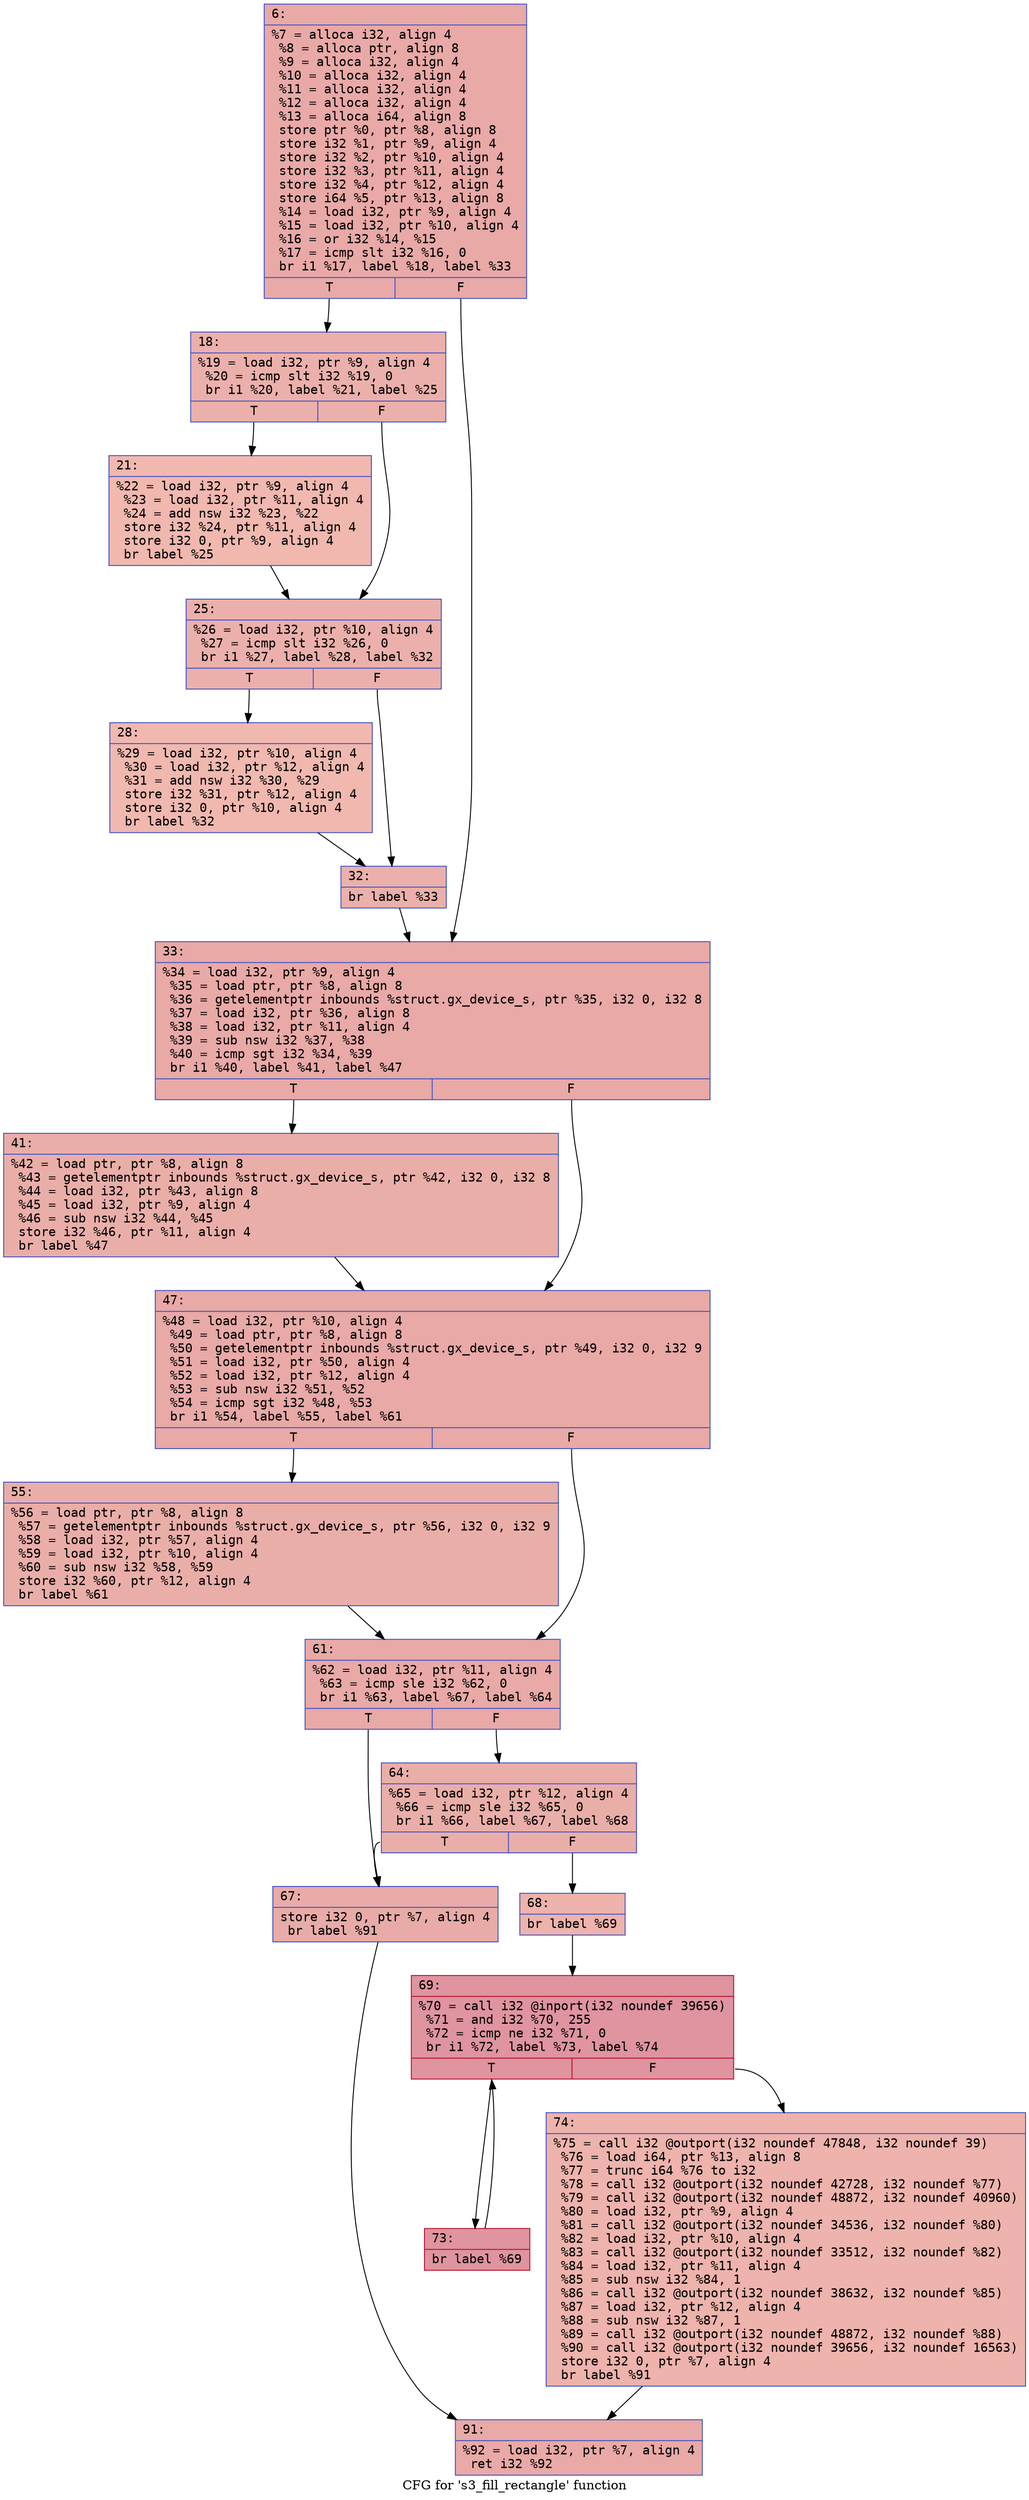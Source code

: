 digraph "CFG for 's3_fill_rectangle' function" {
	label="CFG for 's3_fill_rectangle' function";

	Node0x6000030d9f90 [shape=record,color="#3d50c3ff", style=filled, fillcolor="#ca3b3770" fontname="Courier",label="{6:\l|  %7 = alloca i32, align 4\l  %8 = alloca ptr, align 8\l  %9 = alloca i32, align 4\l  %10 = alloca i32, align 4\l  %11 = alloca i32, align 4\l  %12 = alloca i32, align 4\l  %13 = alloca i64, align 8\l  store ptr %0, ptr %8, align 8\l  store i32 %1, ptr %9, align 4\l  store i32 %2, ptr %10, align 4\l  store i32 %3, ptr %11, align 4\l  store i32 %4, ptr %12, align 4\l  store i64 %5, ptr %13, align 8\l  %14 = load i32, ptr %9, align 4\l  %15 = load i32, ptr %10, align 4\l  %16 = or i32 %14, %15\l  %17 = icmp slt i32 %16, 0\l  br i1 %17, label %18, label %33\l|{<s0>T|<s1>F}}"];
	Node0x6000030d9f90:s0 -> Node0x6000030da300[tooltip="6 -> 18\nProbability 37.50%" ];
	Node0x6000030d9f90:s1 -> Node0x6000030da490[tooltip="6 -> 33\nProbability 62.50%" ];
	Node0x6000030da300 [shape=record,color="#3d50c3ff", style=filled, fillcolor="#d24b4070" fontname="Courier",label="{18:\l|  %19 = load i32, ptr %9, align 4\l  %20 = icmp slt i32 %19, 0\l  br i1 %20, label %21, label %25\l|{<s0>T|<s1>F}}"];
	Node0x6000030da300:s0 -> Node0x6000030da350[tooltip="18 -> 21\nProbability 37.50%" ];
	Node0x6000030da300:s1 -> Node0x6000030da3a0[tooltip="18 -> 25\nProbability 62.50%" ];
	Node0x6000030da350 [shape=record,color="#3d50c3ff", style=filled, fillcolor="#dc5d4a70" fontname="Courier",label="{21:\l|  %22 = load i32, ptr %9, align 4\l  %23 = load i32, ptr %11, align 4\l  %24 = add nsw i32 %23, %22\l  store i32 %24, ptr %11, align 4\l  store i32 0, ptr %9, align 4\l  br label %25\l}"];
	Node0x6000030da350 -> Node0x6000030da3a0[tooltip="21 -> 25\nProbability 100.00%" ];
	Node0x6000030da3a0 [shape=record,color="#3d50c3ff", style=filled, fillcolor="#d24b4070" fontname="Courier",label="{25:\l|  %26 = load i32, ptr %10, align 4\l  %27 = icmp slt i32 %26, 0\l  br i1 %27, label %28, label %32\l|{<s0>T|<s1>F}}"];
	Node0x6000030da3a0:s0 -> Node0x6000030da3f0[tooltip="25 -> 28\nProbability 37.50%" ];
	Node0x6000030da3a0:s1 -> Node0x6000030da440[tooltip="25 -> 32\nProbability 62.50%" ];
	Node0x6000030da3f0 [shape=record,color="#3d50c3ff", style=filled, fillcolor="#dc5d4a70" fontname="Courier",label="{28:\l|  %29 = load i32, ptr %10, align 4\l  %30 = load i32, ptr %12, align 4\l  %31 = add nsw i32 %30, %29\l  store i32 %31, ptr %12, align 4\l  store i32 0, ptr %10, align 4\l  br label %32\l}"];
	Node0x6000030da3f0 -> Node0x6000030da440[tooltip="28 -> 32\nProbability 100.00%" ];
	Node0x6000030da440 [shape=record,color="#3d50c3ff", style=filled, fillcolor="#d24b4070" fontname="Courier",label="{32:\l|  br label %33\l}"];
	Node0x6000030da440 -> Node0x6000030da490[tooltip="32 -> 33\nProbability 100.00%" ];
	Node0x6000030da490 [shape=record,color="#3d50c3ff", style=filled, fillcolor="#ca3b3770" fontname="Courier",label="{33:\l|  %34 = load i32, ptr %9, align 4\l  %35 = load ptr, ptr %8, align 8\l  %36 = getelementptr inbounds %struct.gx_device_s, ptr %35, i32 0, i32 8\l  %37 = load i32, ptr %36, align 8\l  %38 = load i32, ptr %11, align 4\l  %39 = sub nsw i32 %37, %38\l  %40 = icmp sgt i32 %34, %39\l  br i1 %40, label %41, label %47\l|{<s0>T|<s1>F}}"];
	Node0x6000030da490:s0 -> Node0x6000030da4e0[tooltip="33 -> 41\nProbability 50.00%" ];
	Node0x6000030da490:s1 -> Node0x6000030da530[tooltip="33 -> 47\nProbability 50.00%" ];
	Node0x6000030da4e0 [shape=record,color="#3d50c3ff", style=filled, fillcolor="#d0473d70" fontname="Courier",label="{41:\l|  %42 = load ptr, ptr %8, align 8\l  %43 = getelementptr inbounds %struct.gx_device_s, ptr %42, i32 0, i32 8\l  %44 = load i32, ptr %43, align 8\l  %45 = load i32, ptr %9, align 4\l  %46 = sub nsw i32 %44, %45\l  store i32 %46, ptr %11, align 4\l  br label %47\l}"];
	Node0x6000030da4e0 -> Node0x6000030da530[tooltip="41 -> 47\nProbability 100.00%" ];
	Node0x6000030da530 [shape=record,color="#3d50c3ff", style=filled, fillcolor="#ca3b3770" fontname="Courier",label="{47:\l|  %48 = load i32, ptr %10, align 4\l  %49 = load ptr, ptr %8, align 8\l  %50 = getelementptr inbounds %struct.gx_device_s, ptr %49, i32 0, i32 9\l  %51 = load i32, ptr %50, align 4\l  %52 = load i32, ptr %12, align 4\l  %53 = sub nsw i32 %51, %52\l  %54 = icmp sgt i32 %48, %53\l  br i1 %54, label %55, label %61\l|{<s0>T|<s1>F}}"];
	Node0x6000030da530:s0 -> Node0x6000030da580[tooltip="47 -> 55\nProbability 50.00%" ];
	Node0x6000030da530:s1 -> Node0x6000030da5d0[tooltip="47 -> 61\nProbability 50.00%" ];
	Node0x6000030da580 [shape=record,color="#3d50c3ff", style=filled, fillcolor="#d0473d70" fontname="Courier",label="{55:\l|  %56 = load ptr, ptr %8, align 8\l  %57 = getelementptr inbounds %struct.gx_device_s, ptr %56, i32 0, i32 9\l  %58 = load i32, ptr %57, align 4\l  %59 = load i32, ptr %10, align 4\l  %60 = sub nsw i32 %58, %59\l  store i32 %60, ptr %12, align 4\l  br label %61\l}"];
	Node0x6000030da580 -> Node0x6000030da5d0[tooltip="55 -> 61\nProbability 100.00%" ];
	Node0x6000030da5d0 [shape=record,color="#3d50c3ff", style=filled, fillcolor="#ca3b3770" fontname="Courier",label="{61:\l|  %62 = load i32, ptr %11, align 4\l  %63 = icmp sle i32 %62, 0\l  br i1 %63, label %67, label %64\l|{<s0>T|<s1>F}}"];
	Node0x6000030da5d0:s0 -> Node0x6000030da670[tooltip="61 -> 67\nProbability 50.00%" ];
	Node0x6000030da5d0:s1 -> Node0x6000030da620[tooltip="61 -> 64\nProbability 50.00%" ];
	Node0x6000030da620 [shape=record,color="#3d50c3ff", style=filled, fillcolor="#d0473d70" fontname="Courier",label="{64:\l|  %65 = load i32, ptr %12, align 4\l  %66 = icmp sle i32 %65, 0\l  br i1 %66, label %67, label %68\l|{<s0>T|<s1>F}}"];
	Node0x6000030da620:s0 -> Node0x6000030da670[tooltip="64 -> 67\nProbability 50.00%" ];
	Node0x6000030da620:s1 -> Node0x6000030da6c0[tooltip="64 -> 68\nProbability 50.00%" ];
	Node0x6000030da670 [shape=record,color="#3d50c3ff", style=filled, fillcolor="#cc403a70" fontname="Courier",label="{67:\l|  store i32 0, ptr %7, align 4\l  br label %91\l}"];
	Node0x6000030da670 -> Node0x6000030da800[tooltip="67 -> 91\nProbability 100.00%" ];
	Node0x6000030da6c0 [shape=record,color="#3d50c3ff", style=filled, fillcolor="#d6524470" fontname="Courier",label="{68:\l|  br label %69\l}"];
	Node0x6000030da6c0 -> Node0x6000030da710[tooltip="68 -> 69\nProbability 100.00%" ];
	Node0x6000030da710 [shape=record,color="#b70d28ff", style=filled, fillcolor="#b70d2870" fontname="Courier",label="{69:\l|  %70 = call i32 @inport(i32 noundef 39656)\l  %71 = and i32 %70, 255\l  %72 = icmp ne i32 %71, 0\l  br i1 %72, label %73, label %74\l|{<s0>T|<s1>F}}"];
	Node0x6000030da710:s0 -> Node0x6000030da760[tooltip="69 -> 73\nProbability 96.88%" ];
	Node0x6000030da710:s1 -> Node0x6000030da7b0[tooltip="69 -> 74\nProbability 3.12%" ];
	Node0x6000030da760 [shape=record,color="#b70d28ff", style=filled, fillcolor="#b70d2870" fontname="Courier",label="{73:\l|  br label %69\l}"];
	Node0x6000030da760 -> Node0x6000030da710[tooltip="73 -> 69\nProbability 100.00%" ];
	Node0x6000030da7b0 [shape=record,color="#3d50c3ff", style=filled, fillcolor="#d6524470" fontname="Courier",label="{74:\l|  %75 = call i32 @outport(i32 noundef 47848, i32 noundef 39)\l  %76 = load i64, ptr %13, align 8\l  %77 = trunc i64 %76 to i32\l  %78 = call i32 @outport(i32 noundef 42728, i32 noundef %77)\l  %79 = call i32 @outport(i32 noundef 48872, i32 noundef 40960)\l  %80 = load i32, ptr %9, align 4\l  %81 = call i32 @outport(i32 noundef 34536, i32 noundef %80)\l  %82 = load i32, ptr %10, align 4\l  %83 = call i32 @outport(i32 noundef 33512, i32 noundef %82)\l  %84 = load i32, ptr %11, align 4\l  %85 = sub nsw i32 %84, 1\l  %86 = call i32 @outport(i32 noundef 38632, i32 noundef %85)\l  %87 = load i32, ptr %12, align 4\l  %88 = sub nsw i32 %87, 1\l  %89 = call i32 @outport(i32 noundef 48872, i32 noundef %88)\l  %90 = call i32 @outport(i32 noundef 39656, i32 noundef 16563)\l  store i32 0, ptr %7, align 4\l  br label %91\l}"];
	Node0x6000030da7b0 -> Node0x6000030da800[tooltip="74 -> 91\nProbability 100.00%" ];
	Node0x6000030da800 [shape=record,color="#3d50c3ff", style=filled, fillcolor="#ca3b3770" fontname="Courier",label="{91:\l|  %92 = load i32, ptr %7, align 4\l  ret i32 %92\l}"];
}
